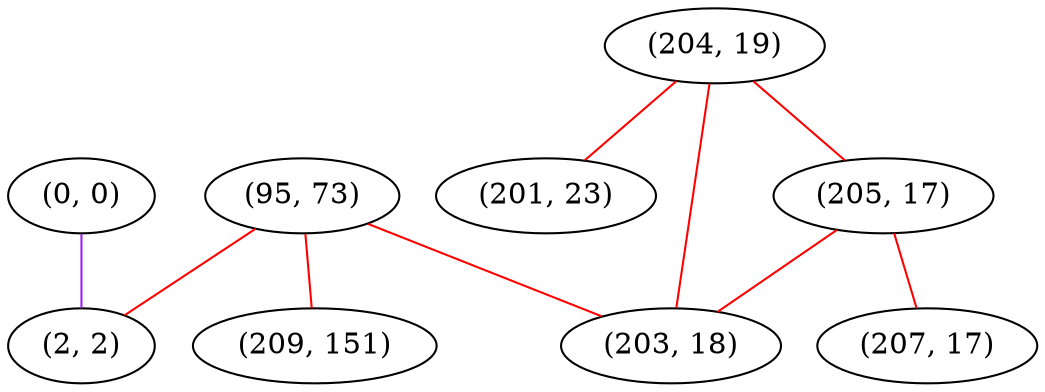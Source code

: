 graph "" {
"(0, 0)";
"(95, 73)";
"(2, 2)";
"(204, 19)";
"(201, 23)";
"(205, 17)";
"(209, 151)";
"(203, 18)";
"(207, 17)";
"(0, 0)" -- "(2, 2)"  [color=purple, key=0, weight=4];
"(95, 73)" -- "(203, 18)"  [color=red, key=0, weight=1];
"(95, 73)" -- "(209, 151)"  [color=red, key=0, weight=1];
"(95, 73)" -- "(2, 2)"  [color=red, key=0, weight=1];
"(204, 19)" -- "(205, 17)"  [color=red, key=0, weight=1];
"(204, 19)" -- "(203, 18)"  [color=red, key=0, weight=1];
"(204, 19)" -- "(201, 23)"  [color=red, key=0, weight=1];
"(205, 17)" -- "(203, 18)"  [color=red, key=0, weight=1];
"(205, 17)" -- "(207, 17)"  [color=red, key=0, weight=1];
}
